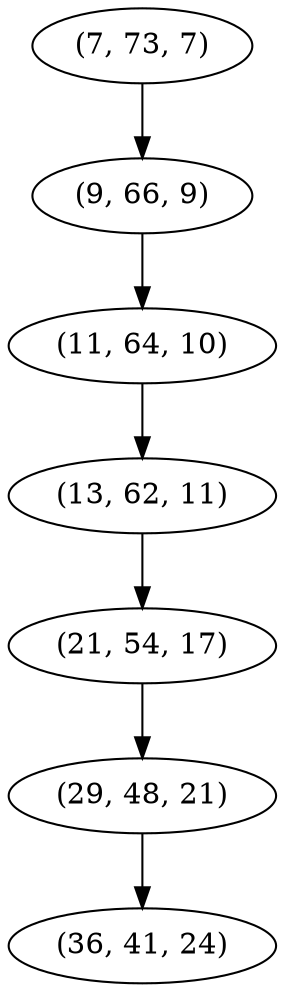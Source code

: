 digraph tree {
    "(7, 73, 7)";
    "(9, 66, 9)";
    "(11, 64, 10)";
    "(13, 62, 11)";
    "(21, 54, 17)";
    "(29, 48, 21)";
    "(36, 41, 24)";
    "(7, 73, 7)" -> "(9, 66, 9)";
    "(9, 66, 9)" -> "(11, 64, 10)";
    "(11, 64, 10)" -> "(13, 62, 11)";
    "(13, 62, 11)" -> "(21, 54, 17)";
    "(21, 54, 17)" -> "(29, 48, 21)";
    "(29, 48, 21)" -> "(36, 41, 24)";
}
